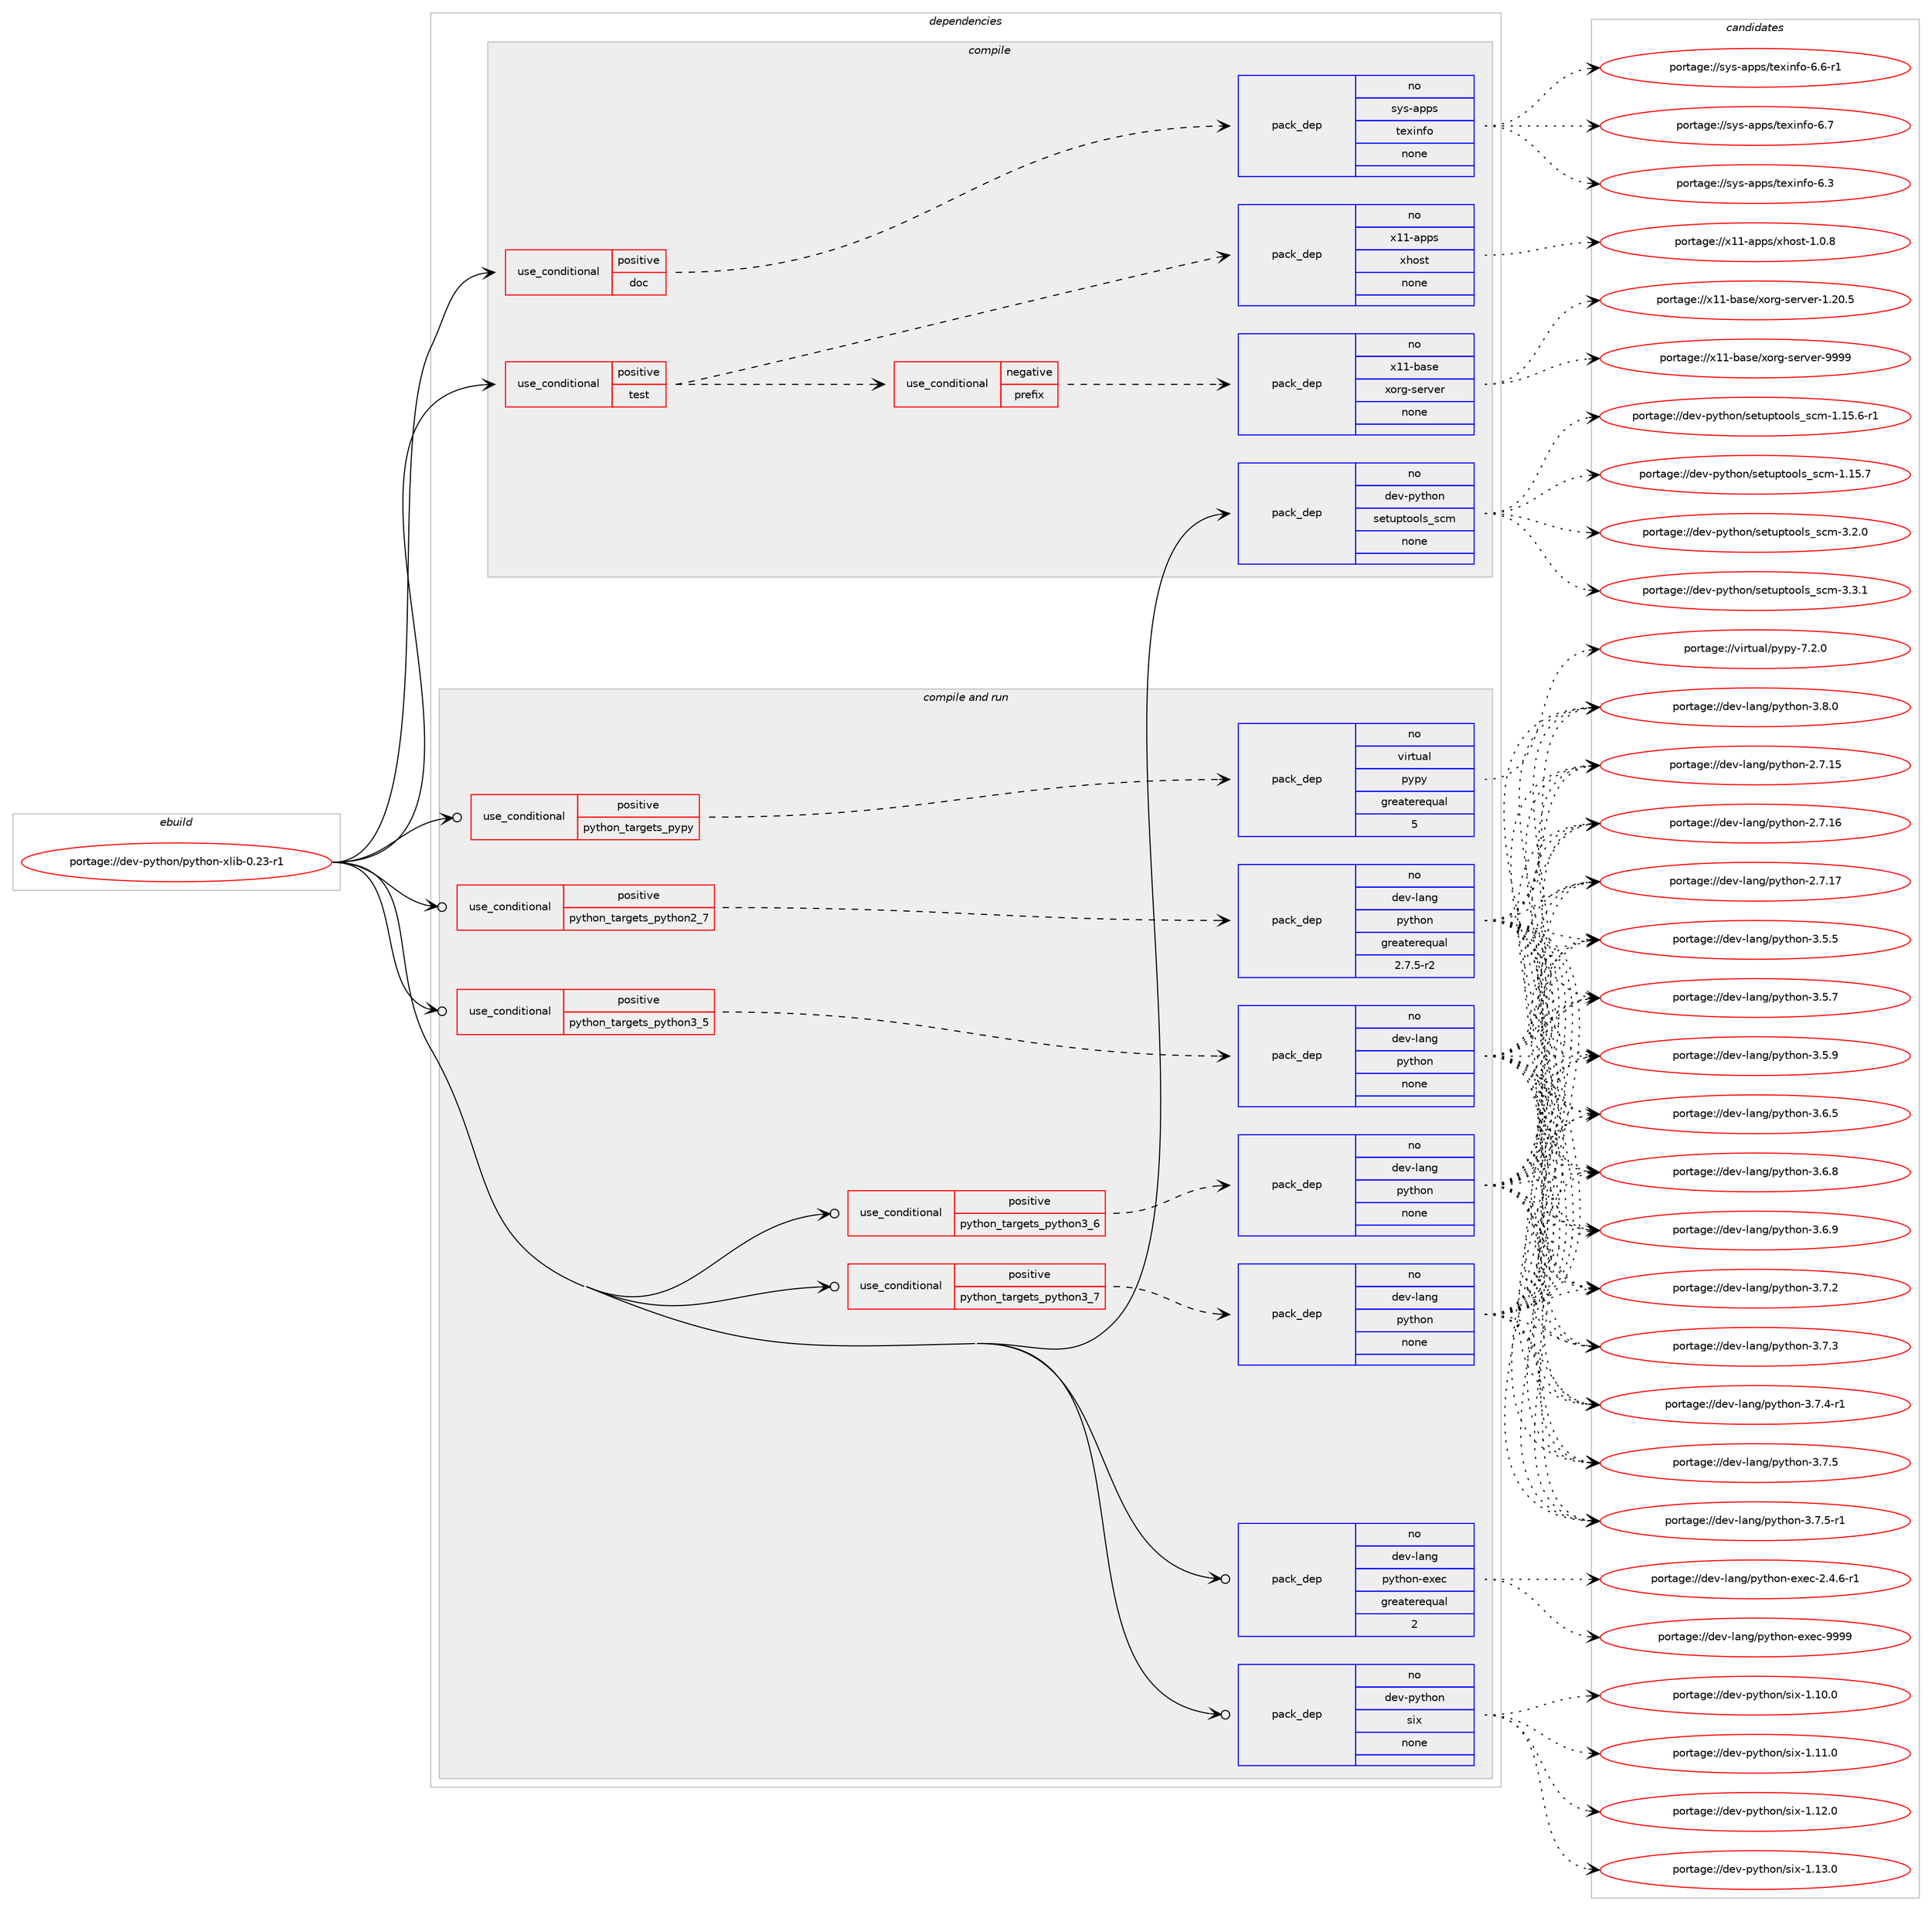 digraph prolog {

# *************
# Graph options
# *************

newrank=true;
concentrate=true;
compound=true;
graph [rankdir=LR,fontname=Helvetica,fontsize=10,ranksep=1.5];#, ranksep=2.5, nodesep=0.2];
edge  [arrowhead=vee];
node  [fontname=Helvetica,fontsize=10];

# **********
# The ebuild
# **********

subgraph cluster_leftcol {
color=gray;
rank=same;
label=<<i>ebuild</i>>;
id [label="portage://dev-python/python-xlib-0.23-r1", color=red, width=4, href="../dev-python/python-xlib-0.23-r1.svg"];
}

# ****************
# The dependencies
# ****************

subgraph cluster_midcol {
color=gray;
label=<<i>dependencies</i>>;
subgraph cluster_compile {
fillcolor="#eeeeee";
style=filled;
label=<<i>compile</i>>;
subgraph cond37314 {
dependency168309 [label=<<TABLE BORDER="0" CELLBORDER="1" CELLSPACING="0" CELLPADDING="4"><TR><TD ROWSPAN="3" CELLPADDING="10">use_conditional</TD></TR><TR><TD>positive</TD></TR><TR><TD>doc</TD></TR></TABLE>>, shape=none, color=red];
subgraph pack127601 {
dependency168310 [label=<<TABLE BORDER="0" CELLBORDER="1" CELLSPACING="0" CELLPADDING="4" WIDTH="220"><TR><TD ROWSPAN="6" CELLPADDING="30">pack_dep</TD></TR><TR><TD WIDTH="110">no</TD></TR><TR><TD>sys-apps</TD></TR><TR><TD>texinfo</TD></TR><TR><TD>none</TD></TR><TR><TD></TD></TR></TABLE>>, shape=none, color=blue];
}
dependency168309:e -> dependency168310:w [weight=20,style="dashed",arrowhead="vee"];
}
id:e -> dependency168309:w [weight=20,style="solid",arrowhead="vee"];
subgraph cond37315 {
dependency168311 [label=<<TABLE BORDER="0" CELLBORDER="1" CELLSPACING="0" CELLPADDING="4"><TR><TD ROWSPAN="3" CELLPADDING="10">use_conditional</TD></TR><TR><TD>positive</TD></TR><TR><TD>test</TD></TR></TABLE>>, shape=none, color=red];
subgraph cond37316 {
dependency168312 [label=<<TABLE BORDER="0" CELLBORDER="1" CELLSPACING="0" CELLPADDING="4"><TR><TD ROWSPAN="3" CELLPADDING="10">use_conditional</TD></TR><TR><TD>negative</TD></TR><TR><TD>prefix</TD></TR></TABLE>>, shape=none, color=red];
subgraph pack127602 {
dependency168313 [label=<<TABLE BORDER="0" CELLBORDER="1" CELLSPACING="0" CELLPADDING="4" WIDTH="220"><TR><TD ROWSPAN="6" CELLPADDING="30">pack_dep</TD></TR><TR><TD WIDTH="110">no</TD></TR><TR><TD>x11-base</TD></TR><TR><TD>xorg-server</TD></TR><TR><TD>none</TD></TR><TR><TD></TD></TR></TABLE>>, shape=none, color=blue];
}
dependency168312:e -> dependency168313:w [weight=20,style="dashed",arrowhead="vee"];
}
dependency168311:e -> dependency168312:w [weight=20,style="dashed",arrowhead="vee"];
subgraph pack127603 {
dependency168314 [label=<<TABLE BORDER="0" CELLBORDER="1" CELLSPACING="0" CELLPADDING="4" WIDTH="220"><TR><TD ROWSPAN="6" CELLPADDING="30">pack_dep</TD></TR><TR><TD WIDTH="110">no</TD></TR><TR><TD>x11-apps</TD></TR><TR><TD>xhost</TD></TR><TR><TD>none</TD></TR><TR><TD></TD></TR></TABLE>>, shape=none, color=blue];
}
dependency168311:e -> dependency168314:w [weight=20,style="dashed",arrowhead="vee"];
}
id:e -> dependency168311:w [weight=20,style="solid",arrowhead="vee"];
subgraph pack127604 {
dependency168315 [label=<<TABLE BORDER="0" CELLBORDER="1" CELLSPACING="0" CELLPADDING="4" WIDTH="220"><TR><TD ROWSPAN="6" CELLPADDING="30">pack_dep</TD></TR><TR><TD WIDTH="110">no</TD></TR><TR><TD>dev-python</TD></TR><TR><TD>setuptools_scm</TD></TR><TR><TD>none</TD></TR><TR><TD></TD></TR></TABLE>>, shape=none, color=blue];
}
id:e -> dependency168315:w [weight=20,style="solid",arrowhead="vee"];
}
subgraph cluster_compileandrun {
fillcolor="#eeeeee";
style=filled;
label=<<i>compile and run</i>>;
subgraph cond37317 {
dependency168316 [label=<<TABLE BORDER="0" CELLBORDER="1" CELLSPACING="0" CELLPADDING="4"><TR><TD ROWSPAN="3" CELLPADDING="10">use_conditional</TD></TR><TR><TD>positive</TD></TR><TR><TD>python_targets_pypy</TD></TR></TABLE>>, shape=none, color=red];
subgraph pack127605 {
dependency168317 [label=<<TABLE BORDER="0" CELLBORDER="1" CELLSPACING="0" CELLPADDING="4" WIDTH="220"><TR><TD ROWSPAN="6" CELLPADDING="30">pack_dep</TD></TR><TR><TD WIDTH="110">no</TD></TR><TR><TD>virtual</TD></TR><TR><TD>pypy</TD></TR><TR><TD>greaterequal</TD></TR><TR><TD>5</TD></TR></TABLE>>, shape=none, color=blue];
}
dependency168316:e -> dependency168317:w [weight=20,style="dashed",arrowhead="vee"];
}
id:e -> dependency168316:w [weight=20,style="solid",arrowhead="odotvee"];
subgraph cond37318 {
dependency168318 [label=<<TABLE BORDER="0" CELLBORDER="1" CELLSPACING="0" CELLPADDING="4"><TR><TD ROWSPAN="3" CELLPADDING="10">use_conditional</TD></TR><TR><TD>positive</TD></TR><TR><TD>python_targets_python2_7</TD></TR></TABLE>>, shape=none, color=red];
subgraph pack127606 {
dependency168319 [label=<<TABLE BORDER="0" CELLBORDER="1" CELLSPACING="0" CELLPADDING="4" WIDTH="220"><TR><TD ROWSPAN="6" CELLPADDING="30">pack_dep</TD></TR><TR><TD WIDTH="110">no</TD></TR><TR><TD>dev-lang</TD></TR><TR><TD>python</TD></TR><TR><TD>greaterequal</TD></TR><TR><TD>2.7.5-r2</TD></TR></TABLE>>, shape=none, color=blue];
}
dependency168318:e -> dependency168319:w [weight=20,style="dashed",arrowhead="vee"];
}
id:e -> dependency168318:w [weight=20,style="solid",arrowhead="odotvee"];
subgraph cond37319 {
dependency168320 [label=<<TABLE BORDER="0" CELLBORDER="1" CELLSPACING="0" CELLPADDING="4"><TR><TD ROWSPAN="3" CELLPADDING="10">use_conditional</TD></TR><TR><TD>positive</TD></TR><TR><TD>python_targets_python3_5</TD></TR></TABLE>>, shape=none, color=red];
subgraph pack127607 {
dependency168321 [label=<<TABLE BORDER="0" CELLBORDER="1" CELLSPACING="0" CELLPADDING="4" WIDTH="220"><TR><TD ROWSPAN="6" CELLPADDING="30">pack_dep</TD></TR><TR><TD WIDTH="110">no</TD></TR><TR><TD>dev-lang</TD></TR><TR><TD>python</TD></TR><TR><TD>none</TD></TR><TR><TD></TD></TR></TABLE>>, shape=none, color=blue];
}
dependency168320:e -> dependency168321:w [weight=20,style="dashed",arrowhead="vee"];
}
id:e -> dependency168320:w [weight=20,style="solid",arrowhead="odotvee"];
subgraph cond37320 {
dependency168322 [label=<<TABLE BORDER="0" CELLBORDER="1" CELLSPACING="0" CELLPADDING="4"><TR><TD ROWSPAN="3" CELLPADDING="10">use_conditional</TD></TR><TR><TD>positive</TD></TR><TR><TD>python_targets_python3_6</TD></TR></TABLE>>, shape=none, color=red];
subgraph pack127608 {
dependency168323 [label=<<TABLE BORDER="0" CELLBORDER="1" CELLSPACING="0" CELLPADDING="4" WIDTH="220"><TR><TD ROWSPAN="6" CELLPADDING="30">pack_dep</TD></TR><TR><TD WIDTH="110">no</TD></TR><TR><TD>dev-lang</TD></TR><TR><TD>python</TD></TR><TR><TD>none</TD></TR><TR><TD></TD></TR></TABLE>>, shape=none, color=blue];
}
dependency168322:e -> dependency168323:w [weight=20,style="dashed",arrowhead="vee"];
}
id:e -> dependency168322:w [weight=20,style="solid",arrowhead="odotvee"];
subgraph cond37321 {
dependency168324 [label=<<TABLE BORDER="0" CELLBORDER="1" CELLSPACING="0" CELLPADDING="4"><TR><TD ROWSPAN="3" CELLPADDING="10">use_conditional</TD></TR><TR><TD>positive</TD></TR><TR><TD>python_targets_python3_7</TD></TR></TABLE>>, shape=none, color=red];
subgraph pack127609 {
dependency168325 [label=<<TABLE BORDER="0" CELLBORDER="1" CELLSPACING="0" CELLPADDING="4" WIDTH="220"><TR><TD ROWSPAN="6" CELLPADDING="30">pack_dep</TD></TR><TR><TD WIDTH="110">no</TD></TR><TR><TD>dev-lang</TD></TR><TR><TD>python</TD></TR><TR><TD>none</TD></TR><TR><TD></TD></TR></TABLE>>, shape=none, color=blue];
}
dependency168324:e -> dependency168325:w [weight=20,style="dashed",arrowhead="vee"];
}
id:e -> dependency168324:w [weight=20,style="solid",arrowhead="odotvee"];
subgraph pack127610 {
dependency168326 [label=<<TABLE BORDER="0" CELLBORDER="1" CELLSPACING="0" CELLPADDING="4" WIDTH="220"><TR><TD ROWSPAN="6" CELLPADDING="30">pack_dep</TD></TR><TR><TD WIDTH="110">no</TD></TR><TR><TD>dev-lang</TD></TR><TR><TD>python-exec</TD></TR><TR><TD>greaterequal</TD></TR><TR><TD>2</TD></TR></TABLE>>, shape=none, color=blue];
}
id:e -> dependency168326:w [weight=20,style="solid",arrowhead="odotvee"];
subgraph pack127611 {
dependency168327 [label=<<TABLE BORDER="0" CELLBORDER="1" CELLSPACING="0" CELLPADDING="4" WIDTH="220"><TR><TD ROWSPAN="6" CELLPADDING="30">pack_dep</TD></TR><TR><TD WIDTH="110">no</TD></TR><TR><TD>dev-python</TD></TR><TR><TD>six</TD></TR><TR><TD>none</TD></TR><TR><TD></TD></TR></TABLE>>, shape=none, color=blue];
}
id:e -> dependency168327:w [weight=20,style="solid",arrowhead="odotvee"];
}
subgraph cluster_run {
fillcolor="#eeeeee";
style=filled;
label=<<i>run</i>>;
}
}

# **************
# The candidates
# **************

subgraph cluster_choices {
rank=same;
color=gray;
label=<<i>candidates</i>>;

subgraph choice127601 {
color=black;
nodesep=1;
choiceportage11512111545971121121154711610112010511010211145544651 [label="portage://sys-apps/texinfo-6.3", color=red, width=4,href="../sys-apps/texinfo-6.3.svg"];
choiceportage115121115459711211211547116101120105110102111455446544511449 [label="portage://sys-apps/texinfo-6.6-r1", color=red, width=4,href="../sys-apps/texinfo-6.6-r1.svg"];
choiceportage11512111545971121121154711610112010511010211145544655 [label="portage://sys-apps/texinfo-6.7", color=red, width=4,href="../sys-apps/texinfo-6.7.svg"];
dependency168310:e -> choiceportage11512111545971121121154711610112010511010211145544651:w [style=dotted,weight="100"];
dependency168310:e -> choiceportage115121115459711211211547116101120105110102111455446544511449:w [style=dotted,weight="100"];
dependency168310:e -> choiceportage11512111545971121121154711610112010511010211145544655:w [style=dotted,weight="100"];
}
subgraph choice127602 {
color=black;
nodesep=1;
choiceportage1204949459897115101471201111141034511510111411810111445494650484653 [label="portage://x11-base/xorg-server-1.20.5", color=red, width=4,href="../x11-base/xorg-server-1.20.5.svg"];
choiceportage120494945989711510147120111114103451151011141181011144557575757 [label="portage://x11-base/xorg-server-9999", color=red, width=4,href="../x11-base/xorg-server-9999.svg"];
dependency168313:e -> choiceportage1204949459897115101471201111141034511510111411810111445494650484653:w [style=dotted,weight="100"];
dependency168313:e -> choiceportage120494945989711510147120111114103451151011141181011144557575757:w [style=dotted,weight="100"];
}
subgraph choice127603 {
color=black;
nodesep=1;
choiceportage1204949459711211211547120104111115116454946484656 [label="portage://x11-apps/xhost-1.0.8", color=red, width=4,href="../x11-apps/xhost-1.0.8.svg"];
dependency168314:e -> choiceportage1204949459711211211547120104111115116454946484656:w [style=dotted,weight="100"];
}
subgraph choice127604 {
color=black;
nodesep=1;
choiceportage10010111845112121116104111110471151011161171121161111111081159511599109454946495346544511449 [label="portage://dev-python/setuptools_scm-1.15.6-r1", color=red, width=4,href="../dev-python/setuptools_scm-1.15.6-r1.svg"];
choiceportage1001011184511212111610411111047115101116117112116111111108115951159910945494649534655 [label="portage://dev-python/setuptools_scm-1.15.7", color=red, width=4,href="../dev-python/setuptools_scm-1.15.7.svg"];
choiceportage10010111845112121116104111110471151011161171121161111111081159511599109455146504648 [label="portage://dev-python/setuptools_scm-3.2.0", color=red, width=4,href="../dev-python/setuptools_scm-3.2.0.svg"];
choiceportage10010111845112121116104111110471151011161171121161111111081159511599109455146514649 [label="portage://dev-python/setuptools_scm-3.3.1", color=red, width=4,href="../dev-python/setuptools_scm-3.3.1.svg"];
dependency168315:e -> choiceportage10010111845112121116104111110471151011161171121161111111081159511599109454946495346544511449:w [style=dotted,weight="100"];
dependency168315:e -> choiceportage1001011184511212111610411111047115101116117112116111111108115951159910945494649534655:w [style=dotted,weight="100"];
dependency168315:e -> choiceportage10010111845112121116104111110471151011161171121161111111081159511599109455146504648:w [style=dotted,weight="100"];
dependency168315:e -> choiceportage10010111845112121116104111110471151011161171121161111111081159511599109455146514649:w [style=dotted,weight="100"];
}
subgraph choice127605 {
color=black;
nodesep=1;
choiceportage1181051141161179710847112121112121455546504648 [label="portage://virtual/pypy-7.2.0", color=red, width=4,href="../virtual/pypy-7.2.0.svg"];
dependency168317:e -> choiceportage1181051141161179710847112121112121455546504648:w [style=dotted,weight="100"];
}
subgraph choice127606 {
color=black;
nodesep=1;
choiceportage10010111845108971101034711212111610411111045504655464953 [label="portage://dev-lang/python-2.7.15", color=red, width=4,href="../dev-lang/python-2.7.15.svg"];
choiceportage10010111845108971101034711212111610411111045504655464954 [label="portage://dev-lang/python-2.7.16", color=red, width=4,href="../dev-lang/python-2.7.16.svg"];
choiceportage10010111845108971101034711212111610411111045504655464955 [label="portage://dev-lang/python-2.7.17", color=red, width=4,href="../dev-lang/python-2.7.17.svg"];
choiceportage100101118451089711010347112121116104111110455146534653 [label="portage://dev-lang/python-3.5.5", color=red, width=4,href="../dev-lang/python-3.5.5.svg"];
choiceportage100101118451089711010347112121116104111110455146534655 [label="portage://dev-lang/python-3.5.7", color=red, width=4,href="../dev-lang/python-3.5.7.svg"];
choiceportage100101118451089711010347112121116104111110455146534657 [label="portage://dev-lang/python-3.5.9", color=red, width=4,href="../dev-lang/python-3.5.9.svg"];
choiceportage100101118451089711010347112121116104111110455146544653 [label="portage://dev-lang/python-3.6.5", color=red, width=4,href="../dev-lang/python-3.6.5.svg"];
choiceportage100101118451089711010347112121116104111110455146544656 [label="portage://dev-lang/python-3.6.8", color=red, width=4,href="../dev-lang/python-3.6.8.svg"];
choiceportage100101118451089711010347112121116104111110455146544657 [label="portage://dev-lang/python-3.6.9", color=red, width=4,href="../dev-lang/python-3.6.9.svg"];
choiceportage100101118451089711010347112121116104111110455146554650 [label="portage://dev-lang/python-3.7.2", color=red, width=4,href="../dev-lang/python-3.7.2.svg"];
choiceportage100101118451089711010347112121116104111110455146554651 [label="portage://dev-lang/python-3.7.3", color=red, width=4,href="../dev-lang/python-3.7.3.svg"];
choiceportage1001011184510897110103471121211161041111104551465546524511449 [label="portage://dev-lang/python-3.7.4-r1", color=red, width=4,href="../dev-lang/python-3.7.4-r1.svg"];
choiceportage100101118451089711010347112121116104111110455146554653 [label="portage://dev-lang/python-3.7.5", color=red, width=4,href="../dev-lang/python-3.7.5.svg"];
choiceportage1001011184510897110103471121211161041111104551465546534511449 [label="portage://dev-lang/python-3.7.5-r1", color=red, width=4,href="../dev-lang/python-3.7.5-r1.svg"];
choiceportage100101118451089711010347112121116104111110455146564648 [label="portage://dev-lang/python-3.8.0", color=red, width=4,href="../dev-lang/python-3.8.0.svg"];
dependency168319:e -> choiceportage10010111845108971101034711212111610411111045504655464953:w [style=dotted,weight="100"];
dependency168319:e -> choiceportage10010111845108971101034711212111610411111045504655464954:w [style=dotted,weight="100"];
dependency168319:e -> choiceportage10010111845108971101034711212111610411111045504655464955:w [style=dotted,weight="100"];
dependency168319:e -> choiceportage100101118451089711010347112121116104111110455146534653:w [style=dotted,weight="100"];
dependency168319:e -> choiceportage100101118451089711010347112121116104111110455146534655:w [style=dotted,weight="100"];
dependency168319:e -> choiceportage100101118451089711010347112121116104111110455146534657:w [style=dotted,weight="100"];
dependency168319:e -> choiceportage100101118451089711010347112121116104111110455146544653:w [style=dotted,weight="100"];
dependency168319:e -> choiceportage100101118451089711010347112121116104111110455146544656:w [style=dotted,weight="100"];
dependency168319:e -> choiceportage100101118451089711010347112121116104111110455146544657:w [style=dotted,weight="100"];
dependency168319:e -> choiceportage100101118451089711010347112121116104111110455146554650:w [style=dotted,weight="100"];
dependency168319:e -> choiceportage100101118451089711010347112121116104111110455146554651:w [style=dotted,weight="100"];
dependency168319:e -> choiceportage1001011184510897110103471121211161041111104551465546524511449:w [style=dotted,weight="100"];
dependency168319:e -> choiceportage100101118451089711010347112121116104111110455146554653:w [style=dotted,weight="100"];
dependency168319:e -> choiceportage1001011184510897110103471121211161041111104551465546534511449:w [style=dotted,weight="100"];
dependency168319:e -> choiceportage100101118451089711010347112121116104111110455146564648:w [style=dotted,weight="100"];
}
subgraph choice127607 {
color=black;
nodesep=1;
choiceportage10010111845108971101034711212111610411111045504655464953 [label="portage://dev-lang/python-2.7.15", color=red, width=4,href="../dev-lang/python-2.7.15.svg"];
choiceportage10010111845108971101034711212111610411111045504655464954 [label="portage://dev-lang/python-2.7.16", color=red, width=4,href="../dev-lang/python-2.7.16.svg"];
choiceportage10010111845108971101034711212111610411111045504655464955 [label="portage://dev-lang/python-2.7.17", color=red, width=4,href="../dev-lang/python-2.7.17.svg"];
choiceportage100101118451089711010347112121116104111110455146534653 [label="portage://dev-lang/python-3.5.5", color=red, width=4,href="../dev-lang/python-3.5.5.svg"];
choiceportage100101118451089711010347112121116104111110455146534655 [label="portage://dev-lang/python-3.5.7", color=red, width=4,href="../dev-lang/python-3.5.7.svg"];
choiceportage100101118451089711010347112121116104111110455146534657 [label="portage://dev-lang/python-3.5.9", color=red, width=4,href="../dev-lang/python-3.5.9.svg"];
choiceportage100101118451089711010347112121116104111110455146544653 [label="portage://dev-lang/python-3.6.5", color=red, width=4,href="../dev-lang/python-3.6.5.svg"];
choiceportage100101118451089711010347112121116104111110455146544656 [label="portage://dev-lang/python-3.6.8", color=red, width=4,href="../dev-lang/python-3.6.8.svg"];
choiceportage100101118451089711010347112121116104111110455146544657 [label="portage://dev-lang/python-3.6.9", color=red, width=4,href="../dev-lang/python-3.6.9.svg"];
choiceportage100101118451089711010347112121116104111110455146554650 [label="portage://dev-lang/python-3.7.2", color=red, width=4,href="../dev-lang/python-3.7.2.svg"];
choiceportage100101118451089711010347112121116104111110455146554651 [label="portage://dev-lang/python-3.7.3", color=red, width=4,href="../dev-lang/python-3.7.3.svg"];
choiceportage1001011184510897110103471121211161041111104551465546524511449 [label="portage://dev-lang/python-3.7.4-r1", color=red, width=4,href="../dev-lang/python-3.7.4-r1.svg"];
choiceportage100101118451089711010347112121116104111110455146554653 [label="portage://dev-lang/python-3.7.5", color=red, width=4,href="../dev-lang/python-3.7.5.svg"];
choiceportage1001011184510897110103471121211161041111104551465546534511449 [label="portage://dev-lang/python-3.7.5-r1", color=red, width=4,href="../dev-lang/python-3.7.5-r1.svg"];
choiceportage100101118451089711010347112121116104111110455146564648 [label="portage://dev-lang/python-3.8.0", color=red, width=4,href="../dev-lang/python-3.8.0.svg"];
dependency168321:e -> choiceportage10010111845108971101034711212111610411111045504655464953:w [style=dotted,weight="100"];
dependency168321:e -> choiceportage10010111845108971101034711212111610411111045504655464954:w [style=dotted,weight="100"];
dependency168321:e -> choiceportage10010111845108971101034711212111610411111045504655464955:w [style=dotted,weight="100"];
dependency168321:e -> choiceportage100101118451089711010347112121116104111110455146534653:w [style=dotted,weight="100"];
dependency168321:e -> choiceportage100101118451089711010347112121116104111110455146534655:w [style=dotted,weight="100"];
dependency168321:e -> choiceportage100101118451089711010347112121116104111110455146534657:w [style=dotted,weight="100"];
dependency168321:e -> choiceportage100101118451089711010347112121116104111110455146544653:w [style=dotted,weight="100"];
dependency168321:e -> choiceportage100101118451089711010347112121116104111110455146544656:w [style=dotted,weight="100"];
dependency168321:e -> choiceportage100101118451089711010347112121116104111110455146544657:w [style=dotted,weight="100"];
dependency168321:e -> choiceportage100101118451089711010347112121116104111110455146554650:w [style=dotted,weight="100"];
dependency168321:e -> choiceportage100101118451089711010347112121116104111110455146554651:w [style=dotted,weight="100"];
dependency168321:e -> choiceportage1001011184510897110103471121211161041111104551465546524511449:w [style=dotted,weight="100"];
dependency168321:e -> choiceportage100101118451089711010347112121116104111110455146554653:w [style=dotted,weight="100"];
dependency168321:e -> choiceportage1001011184510897110103471121211161041111104551465546534511449:w [style=dotted,weight="100"];
dependency168321:e -> choiceportage100101118451089711010347112121116104111110455146564648:w [style=dotted,weight="100"];
}
subgraph choice127608 {
color=black;
nodesep=1;
choiceportage10010111845108971101034711212111610411111045504655464953 [label="portage://dev-lang/python-2.7.15", color=red, width=4,href="../dev-lang/python-2.7.15.svg"];
choiceportage10010111845108971101034711212111610411111045504655464954 [label="portage://dev-lang/python-2.7.16", color=red, width=4,href="../dev-lang/python-2.7.16.svg"];
choiceportage10010111845108971101034711212111610411111045504655464955 [label="portage://dev-lang/python-2.7.17", color=red, width=4,href="../dev-lang/python-2.7.17.svg"];
choiceportage100101118451089711010347112121116104111110455146534653 [label="portage://dev-lang/python-3.5.5", color=red, width=4,href="../dev-lang/python-3.5.5.svg"];
choiceportage100101118451089711010347112121116104111110455146534655 [label="portage://dev-lang/python-3.5.7", color=red, width=4,href="../dev-lang/python-3.5.7.svg"];
choiceportage100101118451089711010347112121116104111110455146534657 [label="portage://dev-lang/python-3.5.9", color=red, width=4,href="../dev-lang/python-3.5.9.svg"];
choiceportage100101118451089711010347112121116104111110455146544653 [label="portage://dev-lang/python-3.6.5", color=red, width=4,href="../dev-lang/python-3.6.5.svg"];
choiceportage100101118451089711010347112121116104111110455146544656 [label="portage://dev-lang/python-3.6.8", color=red, width=4,href="../dev-lang/python-3.6.8.svg"];
choiceportage100101118451089711010347112121116104111110455146544657 [label="portage://dev-lang/python-3.6.9", color=red, width=4,href="../dev-lang/python-3.6.9.svg"];
choiceportage100101118451089711010347112121116104111110455146554650 [label="portage://dev-lang/python-3.7.2", color=red, width=4,href="../dev-lang/python-3.7.2.svg"];
choiceportage100101118451089711010347112121116104111110455146554651 [label="portage://dev-lang/python-3.7.3", color=red, width=4,href="../dev-lang/python-3.7.3.svg"];
choiceportage1001011184510897110103471121211161041111104551465546524511449 [label="portage://dev-lang/python-3.7.4-r1", color=red, width=4,href="../dev-lang/python-3.7.4-r1.svg"];
choiceportage100101118451089711010347112121116104111110455146554653 [label="portage://dev-lang/python-3.7.5", color=red, width=4,href="../dev-lang/python-3.7.5.svg"];
choiceportage1001011184510897110103471121211161041111104551465546534511449 [label="portage://dev-lang/python-3.7.5-r1", color=red, width=4,href="../dev-lang/python-3.7.5-r1.svg"];
choiceportage100101118451089711010347112121116104111110455146564648 [label="portage://dev-lang/python-3.8.0", color=red, width=4,href="../dev-lang/python-3.8.0.svg"];
dependency168323:e -> choiceportage10010111845108971101034711212111610411111045504655464953:w [style=dotted,weight="100"];
dependency168323:e -> choiceportage10010111845108971101034711212111610411111045504655464954:w [style=dotted,weight="100"];
dependency168323:e -> choiceportage10010111845108971101034711212111610411111045504655464955:w [style=dotted,weight="100"];
dependency168323:e -> choiceportage100101118451089711010347112121116104111110455146534653:w [style=dotted,weight="100"];
dependency168323:e -> choiceportage100101118451089711010347112121116104111110455146534655:w [style=dotted,weight="100"];
dependency168323:e -> choiceportage100101118451089711010347112121116104111110455146534657:w [style=dotted,weight="100"];
dependency168323:e -> choiceportage100101118451089711010347112121116104111110455146544653:w [style=dotted,weight="100"];
dependency168323:e -> choiceportage100101118451089711010347112121116104111110455146544656:w [style=dotted,weight="100"];
dependency168323:e -> choiceportage100101118451089711010347112121116104111110455146544657:w [style=dotted,weight="100"];
dependency168323:e -> choiceportage100101118451089711010347112121116104111110455146554650:w [style=dotted,weight="100"];
dependency168323:e -> choiceportage100101118451089711010347112121116104111110455146554651:w [style=dotted,weight="100"];
dependency168323:e -> choiceportage1001011184510897110103471121211161041111104551465546524511449:w [style=dotted,weight="100"];
dependency168323:e -> choiceportage100101118451089711010347112121116104111110455146554653:w [style=dotted,weight="100"];
dependency168323:e -> choiceportage1001011184510897110103471121211161041111104551465546534511449:w [style=dotted,weight="100"];
dependency168323:e -> choiceportage100101118451089711010347112121116104111110455146564648:w [style=dotted,weight="100"];
}
subgraph choice127609 {
color=black;
nodesep=1;
choiceportage10010111845108971101034711212111610411111045504655464953 [label="portage://dev-lang/python-2.7.15", color=red, width=4,href="../dev-lang/python-2.7.15.svg"];
choiceportage10010111845108971101034711212111610411111045504655464954 [label="portage://dev-lang/python-2.7.16", color=red, width=4,href="../dev-lang/python-2.7.16.svg"];
choiceportage10010111845108971101034711212111610411111045504655464955 [label="portage://dev-lang/python-2.7.17", color=red, width=4,href="../dev-lang/python-2.7.17.svg"];
choiceportage100101118451089711010347112121116104111110455146534653 [label="portage://dev-lang/python-3.5.5", color=red, width=4,href="../dev-lang/python-3.5.5.svg"];
choiceportage100101118451089711010347112121116104111110455146534655 [label="portage://dev-lang/python-3.5.7", color=red, width=4,href="../dev-lang/python-3.5.7.svg"];
choiceportage100101118451089711010347112121116104111110455146534657 [label="portage://dev-lang/python-3.5.9", color=red, width=4,href="../dev-lang/python-3.5.9.svg"];
choiceportage100101118451089711010347112121116104111110455146544653 [label="portage://dev-lang/python-3.6.5", color=red, width=4,href="../dev-lang/python-3.6.5.svg"];
choiceportage100101118451089711010347112121116104111110455146544656 [label="portage://dev-lang/python-3.6.8", color=red, width=4,href="../dev-lang/python-3.6.8.svg"];
choiceportage100101118451089711010347112121116104111110455146544657 [label="portage://dev-lang/python-3.6.9", color=red, width=4,href="../dev-lang/python-3.6.9.svg"];
choiceportage100101118451089711010347112121116104111110455146554650 [label="portage://dev-lang/python-3.7.2", color=red, width=4,href="../dev-lang/python-3.7.2.svg"];
choiceportage100101118451089711010347112121116104111110455146554651 [label="portage://dev-lang/python-3.7.3", color=red, width=4,href="../dev-lang/python-3.7.3.svg"];
choiceportage1001011184510897110103471121211161041111104551465546524511449 [label="portage://dev-lang/python-3.7.4-r1", color=red, width=4,href="../dev-lang/python-3.7.4-r1.svg"];
choiceportage100101118451089711010347112121116104111110455146554653 [label="portage://dev-lang/python-3.7.5", color=red, width=4,href="../dev-lang/python-3.7.5.svg"];
choiceportage1001011184510897110103471121211161041111104551465546534511449 [label="portage://dev-lang/python-3.7.5-r1", color=red, width=4,href="../dev-lang/python-3.7.5-r1.svg"];
choiceportage100101118451089711010347112121116104111110455146564648 [label="portage://dev-lang/python-3.8.0", color=red, width=4,href="../dev-lang/python-3.8.0.svg"];
dependency168325:e -> choiceportage10010111845108971101034711212111610411111045504655464953:w [style=dotted,weight="100"];
dependency168325:e -> choiceportage10010111845108971101034711212111610411111045504655464954:w [style=dotted,weight="100"];
dependency168325:e -> choiceportage10010111845108971101034711212111610411111045504655464955:w [style=dotted,weight="100"];
dependency168325:e -> choiceportage100101118451089711010347112121116104111110455146534653:w [style=dotted,weight="100"];
dependency168325:e -> choiceportage100101118451089711010347112121116104111110455146534655:w [style=dotted,weight="100"];
dependency168325:e -> choiceportage100101118451089711010347112121116104111110455146534657:w [style=dotted,weight="100"];
dependency168325:e -> choiceportage100101118451089711010347112121116104111110455146544653:w [style=dotted,weight="100"];
dependency168325:e -> choiceportage100101118451089711010347112121116104111110455146544656:w [style=dotted,weight="100"];
dependency168325:e -> choiceportage100101118451089711010347112121116104111110455146544657:w [style=dotted,weight="100"];
dependency168325:e -> choiceportage100101118451089711010347112121116104111110455146554650:w [style=dotted,weight="100"];
dependency168325:e -> choiceportage100101118451089711010347112121116104111110455146554651:w [style=dotted,weight="100"];
dependency168325:e -> choiceportage1001011184510897110103471121211161041111104551465546524511449:w [style=dotted,weight="100"];
dependency168325:e -> choiceportage100101118451089711010347112121116104111110455146554653:w [style=dotted,weight="100"];
dependency168325:e -> choiceportage1001011184510897110103471121211161041111104551465546534511449:w [style=dotted,weight="100"];
dependency168325:e -> choiceportage100101118451089711010347112121116104111110455146564648:w [style=dotted,weight="100"];
}
subgraph choice127610 {
color=black;
nodesep=1;
choiceportage10010111845108971101034711212111610411111045101120101994550465246544511449 [label="portage://dev-lang/python-exec-2.4.6-r1", color=red, width=4,href="../dev-lang/python-exec-2.4.6-r1.svg"];
choiceportage10010111845108971101034711212111610411111045101120101994557575757 [label="portage://dev-lang/python-exec-9999", color=red, width=4,href="../dev-lang/python-exec-9999.svg"];
dependency168326:e -> choiceportage10010111845108971101034711212111610411111045101120101994550465246544511449:w [style=dotted,weight="100"];
dependency168326:e -> choiceportage10010111845108971101034711212111610411111045101120101994557575757:w [style=dotted,weight="100"];
}
subgraph choice127611 {
color=black;
nodesep=1;
choiceportage100101118451121211161041111104711510512045494649484648 [label="portage://dev-python/six-1.10.0", color=red, width=4,href="../dev-python/six-1.10.0.svg"];
choiceportage100101118451121211161041111104711510512045494649494648 [label="portage://dev-python/six-1.11.0", color=red, width=4,href="../dev-python/six-1.11.0.svg"];
choiceportage100101118451121211161041111104711510512045494649504648 [label="portage://dev-python/six-1.12.0", color=red, width=4,href="../dev-python/six-1.12.0.svg"];
choiceportage100101118451121211161041111104711510512045494649514648 [label="portage://dev-python/six-1.13.0", color=red, width=4,href="../dev-python/six-1.13.0.svg"];
dependency168327:e -> choiceportage100101118451121211161041111104711510512045494649484648:w [style=dotted,weight="100"];
dependency168327:e -> choiceportage100101118451121211161041111104711510512045494649494648:w [style=dotted,weight="100"];
dependency168327:e -> choiceportage100101118451121211161041111104711510512045494649504648:w [style=dotted,weight="100"];
dependency168327:e -> choiceportage100101118451121211161041111104711510512045494649514648:w [style=dotted,weight="100"];
}
}

}
